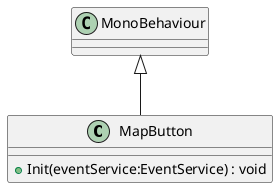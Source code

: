 @startuml
class MapButton {
    + Init(eventService:EventService) : void
}
MonoBehaviour <|-- MapButton
@enduml
